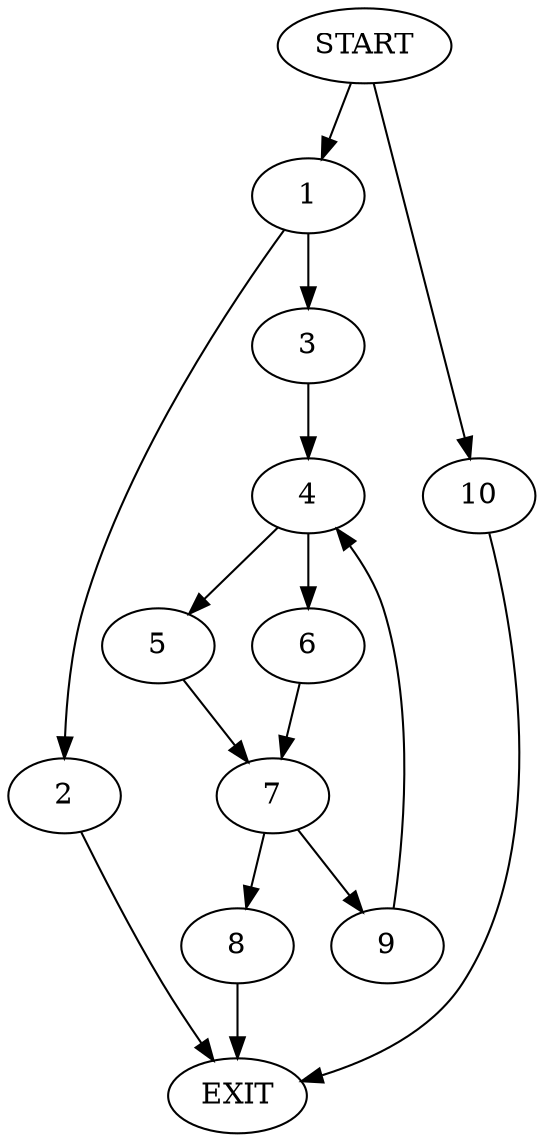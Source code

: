 digraph {
0 [label="START"]
11 [label="EXIT"]
0 -> 1
1 -> 2
1 -> 3
2 -> 11
3 -> 4
4 -> 5
4 -> 6
6 -> 7
5 -> 7
7 -> 8
7 -> 9
9 -> 4
8 -> 11
0 -> 10
10 -> 11
}
